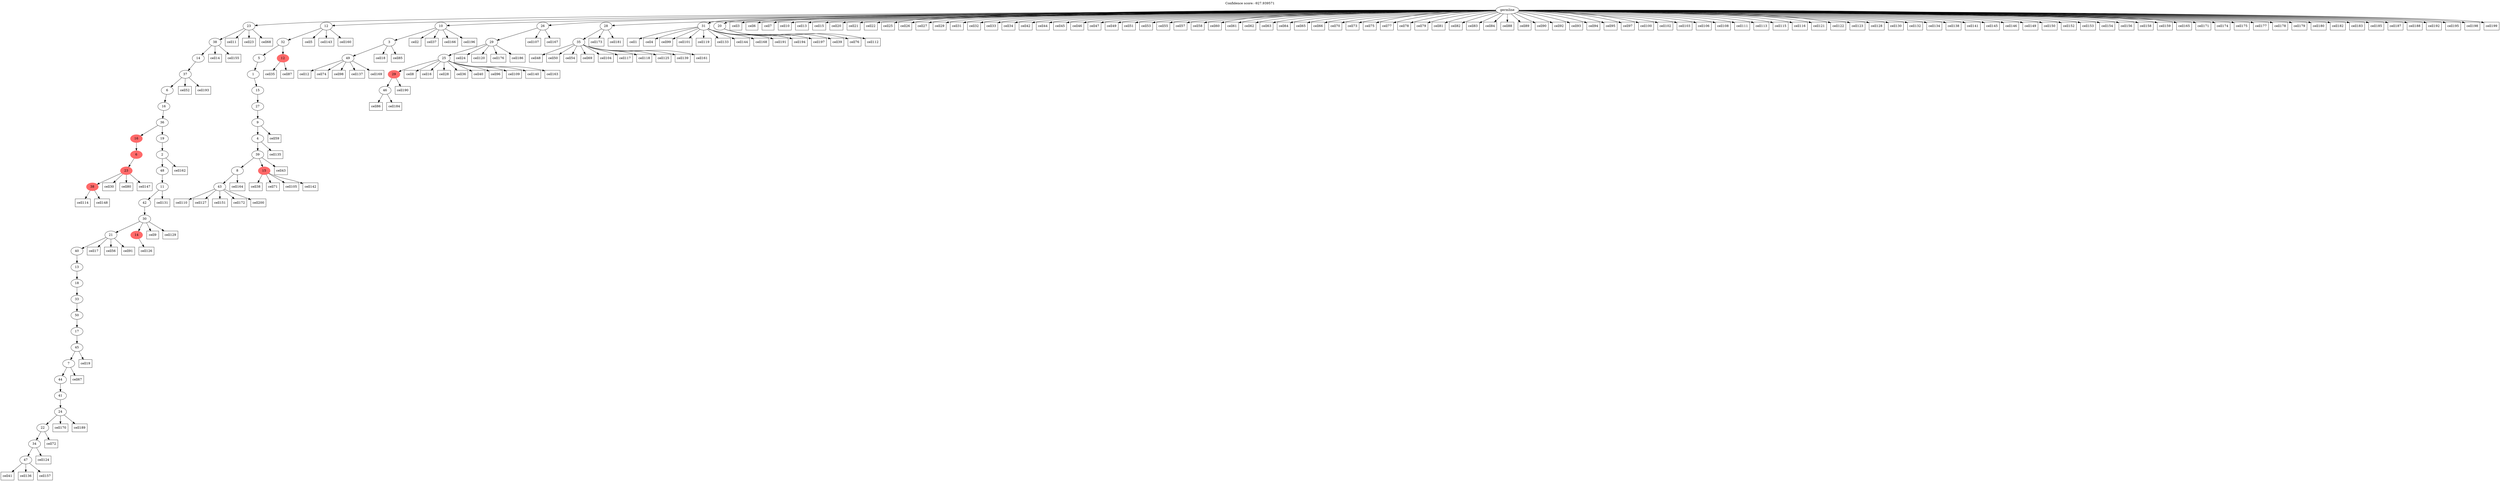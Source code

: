 digraph g {
	"57" -> "58";
	"58" [color=indianred1, style=filled, label="38"];
	"56" -> "57";
	"57" [color=indianred1, style=filled, label="23"];
	"55" -> "56";
	"56" [color=indianred1, style=filled, label="6"];
	"52" -> "53";
	"53" [label="47"];
	"51" -> "52";
	"52" [label="34"];
	"50" -> "51";
	"51" [label="22"];
	"49" -> "50";
	"50" [label="24"];
	"48" -> "49";
	"49" [label="41"];
	"47" -> "48";
	"48" [label="44"];
	"46" -> "47";
	"47" [label="7"];
	"45" -> "46";
	"46" [label="45"];
	"44" -> "45";
	"45" [label="17"];
	"43" -> "44";
	"44" [label="50"];
	"42" -> "43";
	"43" [label="33"];
	"41" -> "42";
	"42" [label="18"];
	"40" -> "41";
	"41" [label="13"];
	"39" -> "40";
	"40" [label="40"];
	"38" -> "39";
	"39" [label="21"];
	"38" -> "54";
	"54" [color=indianred1, style=filled, label="14"];
	"37" -> "38";
	"38" [label="30"];
	"36" -> "37";
	"37" [label="42"];
	"35" -> "36";
	"36" [label="11"];
	"34" -> "35";
	"35" [label="48"];
	"33" -> "34";
	"34" [label="2"];
	"32" -> "33";
	"33" [label="19"];
	"32" -> "55";
	"55" [color=indianred1, style=filled, label="16"];
	"31" -> "32";
	"32" [label="36"];
	"30" -> "31";
	"31" [label="16"];
	"29" -> "30";
	"30" [label="6"];
	"28" -> "29";
	"29" [label="37"];
	"27" -> "28";
	"28" [label="14"];
	"26" -> "27";
	"27" [label="38"];
	"22" -> "23";
	"23" [label="43"];
	"20" -> "21";
	"21" [color=indianred1, style=filled, label="15"];
	"20" -> "22";
	"22" [label="8"];
	"19" -> "20";
	"20" [label="39"];
	"18" -> "19";
	"19" [label="4"];
	"17" -> "18";
	"18" [label="9"];
	"16" -> "17";
	"17" [label="27"];
	"15" -> "16";
	"16" [label="15"];
	"14" -> "15";
	"15" [label="1"];
	"13" -> "14";
	"14" [label="5"];
	"13" -> "24";
	"24" [color=indianred1, style=filled, label="12"];
	"12" -> "13";
	"13" [label="32"];
	"10" -> "11";
	"11" [label="49"];
	"9" -> "10";
	"10" [label="3"];
	"7" -> "8";
	"8" [label="46"];
	"6" -> "7";
	"7" [color=indianred1, style=filled, label="29"];
	"5" -> "6";
	"6" [label="25"];
	"4" -> "5";
	"5" [label="29"];
	"2" -> "3";
	"3" [label="35"];
	"0" -> "1";
	"1" [label="31"];
	"0" -> "2";
	"2" [label="28"];
	"0" -> "4";
	"4" [label="26"];
	"0" -> "9";
	"9" [label="10"];
	"0" -> "12";
	"12" [label="12"];
	"0" -> "25";
	"25" [label="20"];
	"0" -> "26";
	"26" [label="23"];
	"0" [label="germline"];
	"1" -> "cell1";
	"cell1" [shape=box];
	"9" -> "cell2";
	"cell2" [shape=box];
	"0" -> "cell3";
	"cell3" [shape=box];
	"1" -> "cell4";
	"cell4" [shape=box];
	"12" -> "cell5";
	"cell5" [shape=box];
	"0" -> "cell6";
	"cell6" [shape=box];
	"0" -> "cell7";
	"cell7" [shape=box];
	"6" -> "cell8";
	"cell8" [shape=box];
	"38" -> "cell9";
	"cell9" [shape=box];
	"0" -> "cell10";
	"cell10" [shape=box];
	"26" -> "cell11";
	"cell11" [shape=box];
	"11" -> "cell12";
	"cell12" [shape=box];
	"0" -> "cell13";
	"cell13" [shape=box];
	"27" -> "cell14";
	"cell14" [shape=box];
	"0" -> "cell15";
	"cell15" [shape=box];
	"6" -> "cell16";
	"cell16" [shape=box];
	"39" -> "cell17";
	"cell17" [shape=box];
	"10" -> "cell18";
	"cell18" [shape=box];
	"46" -> "cell19";
	"cell19" [shape=box];
	"0" -> "cell20";
	"cell20" [shape=box];
	"0" -> "cell21";
	"cell21" [shape=box];
	"0" -> "cell22";
	"cell22" [shape=box];
	"26" -> "cell23";
	"cell23" [shape=box];
	"5" -> "cell24";
	"cell24" [shape=box];
	"0" -> "cell25";
	"cell25" [shape=box];
	"0" -> "cell26";
	"cell26" [shape=box];
	"0" -> "cell27";
	"cell27" [shape=box];
	"6" -> "cell28";
	"cell28" [shape=box];
	"0" -> "cell29";
	"cell29" [shape=box];
	"57" -> "cell30";
	"cell30" [shape=box];
	"0" -> "cell31";
	"cell31" [shape=box];
	"0" -> "cell32";
	"cell32" [shape=box];
	"0" -> "cell33";
	"cell33" [shape=box];
	"0" -> "cell34";
	"cell34" [shape=box];
	"24" -> "cell35";
	"cell35" [shape=box];
	"6" -> "cell36";
	"cell36" [shape=box];
	"9" -> "cell37";
	"cell37" [shape=box];
	"21" -> "cell38";
	"cell38" [shape=box];
	"25" -> "cell39";
	"cell39" [shape=box];
	"6" -> "cell40";
	"cell40" [shape=box];
	"53" -> "cell41";
	"cell41" [shape=box];
	"0" -> "cell42";
	"cell42" [shape=box];
	"20" -> "cell43";
	"cell43" [shape=box];
	"0" -> "cell44";
	"cell44" [shape=box];
	"0" -> "cell45";
	"cell45" [shape=box];
	"0" -> "cell46";
	"cell46" [shape=box];
	"0" -> "cell47";
	"cell47" [shape=box];
	"3" -> "cell48";
	"cell48" [shape=box];
	"0" -> "cell49";
	"cell49" [shape=box];
	"3" -> "cell50";
	"cell50" [shape=box];
	"0" -> "cell51";
	"cell51" [shape=box];
	"29" -> "cell52";
	"cell52" [shape=box];
	"0" -> "cell53";
	"cell53" [shape=box];
	"3" -> "cell54";
	"cell54" [shape=box];
	"0" -> "cell55";
	"cell55" [shape=box];
	"39" -> "cell56";
	"cell56" [shape=box];
	"0" -> "cell57";
	"cell57" [shape=box];
	"0" -> "cell58";
	"cell58" [shape=box];
	"18" -> "cell59";
	"cell59" [shape=box];
	"0" -> "cell60";
	"cell60" [shape=box];
	"0" -> "cell61";
	"cell61" [shape=box];
	"0" -> "cell62";
	"cell62" [shape=box];
	"0" -> "cell63";
	"cell63" [shape=box];
	"0" -> "cell64";
	"cell64" [shape=box];
	"0" -> "cell65";
	"cell65" [shape=box];
	"0" -> "cell66";
	"cell66" [shape=box];
	"47" -> "cell67";
	"cell67" [shape=box];
	"26" -> "cell68";
	"cell68" [shape=box];
	"3" -> "cell69";
	"cell69" [shape=box];
	"0" -> "cell70";
	"cell70" [shape=box];
	"21" -> "cell71";
	"cell71" [shape=box];
	"51" -> "cell72";
	"cell72" [shape=box];
	"0" -> "cell73";
	"cell73" [shape=box];
	"11" -> "cell74";
	"cell74" [shape=box];
	"0" -> "cell75";
	"cell75" [shape=box];
	"25" -> "cell76";
	"cell76" [shape=box];
	"0" -> "cell77";
	"cell77" [shape=box];
	"0" -> "cell78";
	"cell78" [shape=box];
	"0" -> "cell79";
	"cell79" [shape=box];
	"57" -> "cell80";
	"cell80" [shape=box];
	"0" -> "cell81";
	"cell81" [shape=box];
	"0" -> "cell82";
	"cell82" [shape=box];
	"0" -> "cell83";
	"cell83" [shape=box];
	"0" -> "cell84";
	"cell84" [shape=box];
	"10" -> "cell85";
	"cell85" [shape=box];
	"8" -> "cell86";
	"cell86" [shape=box];
	"24" -> "cell87";
	"cell87" [shape=box];
	"0" -> "cell88";
	"cell88" [shape=box];
	"0" -> "cell89";
	"cell89" [shape=box];
	"0" -> "cell90";
	"cell90" [shape=box];
	"39" -> "cell91";
	"cell91" [shape=box];
	"0" -> "cell92";
	"cell92" [shape=box];
	"0" -> "cell93";
	"cell93" [shape=box];
	"0" -> "cell94";
	"cell94" [shape=box];
	"0" -> "cell95";
	"cell95" [shape=box];
	"6" -> "cell96";
	"cell96" [shape=box];
	"0" -> "cell97";
	"cell97" [shape=box];
	"11" -> "cell98";
	"cell98" [shape=box];
	"1" -> "cell99";
	"cell99" [shape=box];
	"0" -> "cell100";
	"cell100" [shape=box];
	"1" -> "cell101";
	"cell101" [shape=box];
	"0" -> "cell102";
	"cell102" [shape=box];
	"0" -> "cell103";
	"cell103" [shape=box];
	"3" -> "cell104";
	"cell104" [shape=box];
	"21" -> "cell105";
	"cell105" [shape=box];
	"0" -> "cell106";
	"cell106" [shape=box];
	"4" -> "cell107";
	"cell107" [shape=box];
	"0" -> "cell108";
	"cell108" [shape=box];
	"6" -> "cell109";
	"cell109" [shape=box];
	"23" -> "cell110";
	"cell110" [shape=box];
	"0" -> "cell111";
	"cell111" [shape=box];
	"25" -> "cell112";
	"cell112" [shape=box];
	"0" -> "cell113";
	"cell113" [shape=box];
	"58" -> "cell114";
	"cell114" [shape=box];
	"0" -> "cell115";
	"cell115" [shape=box];
	"0" -> "cell116";
	"cell116" [shape=box];
	"3" -> "cell117";
	"cell117" [shape=box];
	"3" -> "cell118";
	"cell118" [shape=box];
	"1" -> "cell119";
	"cell119" [shape=box];
	"5" -> "cell120";
	"cell120" [shape=box];
	"0" -> "cell121";
	"cell121" [shape=box];
	"0" -> "cell122";
	"cell122" [shape=box];
	"0" -> "cell123";
	"cell123" [shape=box];
	"52" -> "cell124";
	"cell124" [shape=box];
	"3" -> "cell125";
	"cell125" [shape=box];
	"54" -> "cell126";
	"cell126" [shape=box];
	"23" -> "cell127";
	"cell127" [shape=box];
	"0" -> "cell128";
	"cell128" [shape=box];
	"38" -> "cell129";
	"cell129" [shape=box];
	"0" -> "cell130";
	"cell130" [shape=box];
	"36" -> "cell131";
	"cell131" [shape=box];
	"0" -> "cell132";
	"cell132" [shape=box];
	"1" -> "cell133";
	"cell133" [shape=box];
	"0" -> "cell134";
	"cell134" [shape=box];
	"19" -> "cell135";
	"cell135" [shape=box];
	"53" -> "cell136";
	"cell136" [shape=box];
	"11" -> "cell137";
	"cell137" [shape=box];
	"0" -> "cell138";
	"cell138" [shape=box];
	"3" -> "cell139";
	"cell139" [shape=box];
	"6" -> "cell140";
	"cell140" [shape=box];
	"0" -> "cell141";
	"cell141" [shape=box];
	"21" -> "cell142";
	"cell142" [shape=box];
	"12" -> "cell143";
	"cell143" [shape=box];
	"1" -> "cell144";
	"cell144" [shape=box];
	"0" -> "cell145";
	"cell145" [shape=box];
	"0" -> "cell146";
	"cell146" [shape=box];
	"57" -> "cell147";
	"cell147" [shape=box];
	"58" -> "cell148";
	"cell148" [shape=box];
	"0" -> "cell149";
	"cell149" [shape=box];
	"0" -> "cell150";
	"cell150" [shape=box];
	"23" -> "cell151";
	"cell151" [shape=box];
	"0" -> "cell152";
	"cell152" [shape=box];
	"0" -> "cell153";
	"cell153" [shape=box];
	"0" -> "cell154";
	"cell154" [shape=box];
	"27" -> "cell155";
	"cell155" [shape=box];
	"0" -> "cell156";
	"cell156" [shape=box];
	"53" -> "cell157";
	"cell157" [shape=box];
	"0" -> "cell158";
	"cell158" [shape=box];
	"0" -> "cell159";
	"cell159" [shape=box];
	"12" -> "cell160";
	"cell160" [shape=box];
	"3" -> "cell161";
	"cell161" [shape=box];
	"34" -> "cell162";
	"cell162" [shape=box];
	"6" -> "cell163";
	"cell163" [shape=box];
	"22" -> "cell164";
	"cell164" [shape=box];
	"0" -> "cell165";
	"cell165" [shape=box];
	"9" -> "cell166";
	"cell166" [shape=box];
	"4" -> "cell167";
	"cell167" [shape=box];
	"1" -> "cell168";
	"cell168" [shape=box];
	"11" -> "cell169";
	"cell169" [shape=box];
	"50" -> "cell170";
	"cell170" [shape=box];
	"0" -> "cell171";
	"cell171" [shape=box];
	"23" -> "cell172";
	"cell172" [shape=box];
	"2" -> "cell173";
	"cell173" [shape=box];
	"0" -> "cell174";
	"cell174" [shape=box];
	"0" -> "cell175";
	"cell175" [shape=box];
	"5" -> "cell176";
	"cell176" [shape=box];
	"0" -> "cell177";
	"cell177" [shape=box];
	"0" -> "cell178";
	"cell178" [shape=box];
	"0" -> "cell179";
	"cell179" [shape=box];
	"0" -> "cell180";
	"cell180" [shape=box];
	"2" -> "cell181";
	"cell181" [shape=box];
	"0" -> "cell182";
	"cell182" [shape=box];
	"0" -> "cell183";
	"cell183" [shape=box];
	"8" -> "cell184";
	"cell184" [shape=box];
	"0" -> "cell185";
	"cell185" [shape=box];
	"5" -> "cell186";
	"cell186" [shape=box];
	"0" -> "cell187";
	"cell187" [shape=box];
	"0" -> "cell188";
	"cell188" [shape=box];
	"50" -> "cell189";
	"cell189" [shape=box];
	"7" -> "cell190";
	"cell190" [shape=box];
	"1" -> "cell191";
	"cell191" [shape=box];
	"0" -> "cell192";
	"cell192" [shape=box];
	"29" -> "cell193";
	"cell193" [shape=box];
	"1" -> "cell194";
	"cell194" [shape=box];
	"0" -> "cell195";
	"cell195" [shape=box];
	"9" -> "cell196";
	"cell196" [shape=box];
	"1" -> "cell197";
	"cell197" [shape=box];
	"0" -> "cell198";
	"cell198" [shape=box];
	"0" -> "cell199";
	"cell199" [shape=box];
	"23" -> "cell200";
	"cell200" [shape=box];
	labelloc="t";
	label="Confidence score: -927.939571";
}

